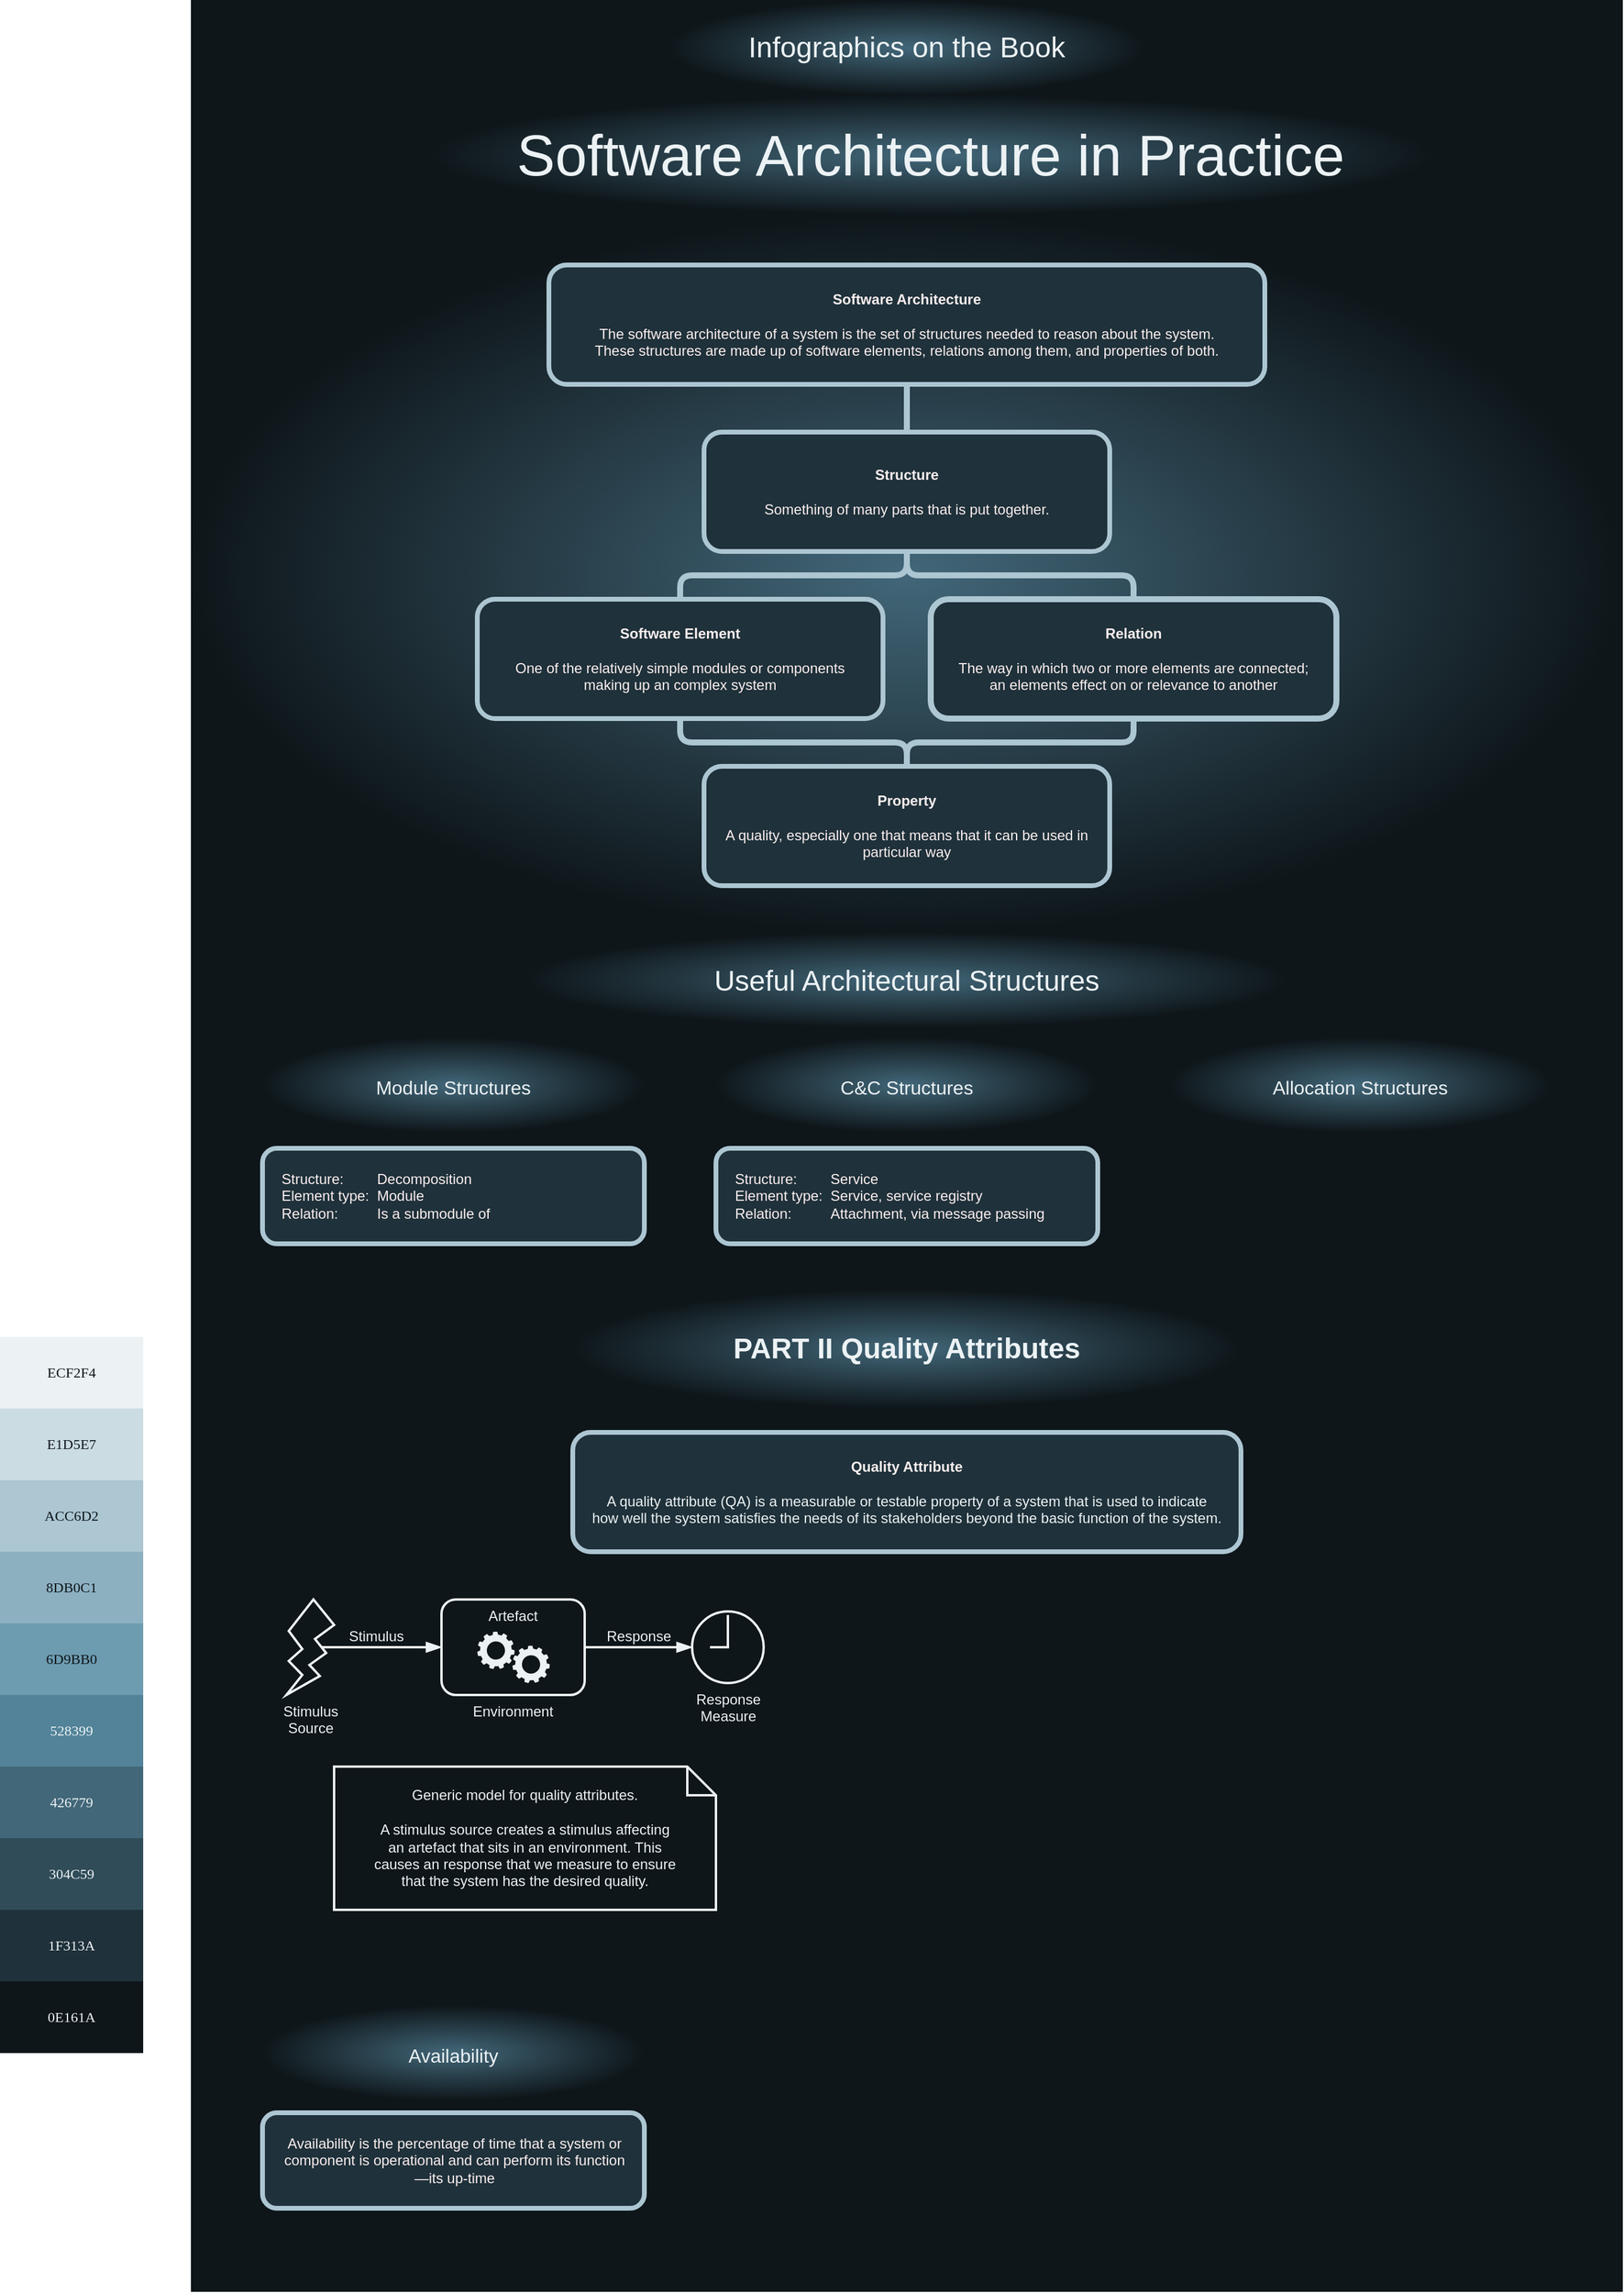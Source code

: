 <mxfile version="20.7.4" type="device" pages="2"><diagram id="Tl8EyKqn9AWBcHzm1Ebz" name="Page-1"><mxGraphModel dx="3772" dy="1501" grid="1" gridSize="10" guides="1" tooltips="1" connect="1" arrows="1" fold="1" page="1" pageScale="1" pageWidth="1200" pageHeight="1920" math="0" shadow="0"><root><mxCell id="0"/><mxCell id="1" style="" parent="0"/><mxCell id="aXpVCr31yxQZLpm4aSnv-3" value="" style="rounded=0;whiteSpace=wrap;html=1;fontSize=24;fillColor=#0e161a;strokeColor=none;gradientColor=none;gradientDirection=radial;spacingRight=0;" parent="1" vertex="1"><mxGeometry width="1200" height="1920" as="geometry"/></mxCell><mxCell id="jepFo1zCUj7zO4tO4yCn-3" value="" style="shape=waypoint;fillStyle=solid;size=6;pointerEvents=1;points=[];fillColor=none;resizable=0;rotatable=0;perimeter=centerPerimeter;snapToPoint=1;fontSize=24;strokeColor=none;rounded=0;" parent="1" vertex="1"><mxGeometry x="60" y="180" width="40" height="40" as="geometry"/></mxCell><mxCell id="WYTg98PxJos3cVmtzzFm-5" value="" style="rounded=0;whiteSpace=wrap;html=1;labelBackgroundColor=#1f313a;fontSize=16;fontColor=#FCEFEF;strokeColor=none;gradientColor=#0e161a;fillColor=#426779;gradientDirection=radial;" parent="1" vertex="1"><mxGeometry y="180" width="1200" height="602" as="geometry"/></mxCell><mxCell id="877aNzt0zall0ifN3jyw-1" value="" style="rounded=0;whiteSpace=wrap;html=1;fontSize=24;fillColor=#426779;strokeColor=none;gradientColor=#0e161a;gradientDirection=radial;" parent="1" vertex="1"><mxGeometry x="280" y="781" width="640" height="80" as="geometry"/></mxCell><mxCell id="877aNzt0zall0ifN3jyw-2" value="" style="group" parent="1" vertex="1" connectable="0"><mxGeometry x="-160" y="1120" width="120" height="600" as="geometry"/></mxCell><mxCell id="thmm6vL4xe2Dxw1daNnv-1" value="ECF2F4" style="rounded=0;whiteSpace=wrap;html=1;gradientColor=none;strokeColor=none;fillColor=#ecf2f4;fontFamily=Consolas;fontColor=#0e161a;" parent="877aNzt0zall0ifN3jyw-2" vertex="1"><mxGeometry width="120" height="60" as="geometry"/></mxCell><mxCell id="thmm6vL4xe2Dxw1daNnv-2" value="E1D5E7" style="rounded=0;whiteSpace=wrap;html=1;gradientColor=none;strokeColor=none;fillColor=#CCDCE3;fontFamily=Consolas;fontColor=#0e161a;" parent="877aNzt0zall0ifN3jyw-2" vertex="1"><mxGeometry y="60" width="120" height="60" as="geometry"/></mxCell><mxCell id="thmm6vL4xe2Dxw1daNnv-3" value="ACC6D2" style="rounded=0;whiteSpace=wrap;html=1;gradientColor=none;strokeColor=none;fillColor=#acc6d2;fontFamily=Consolas;fontColor=#0e161a;" parent="877aNzt0zall0ifN3jyw-2" vertex="1"><mxGeometry y="120" width="120" height="60" as="geometry"/></mxCell><mxCell id="thmm6vL4xe2Dxw1daNnv-4" value="8DB0C1" style="rounded=0;whiteSpace=wrap;html=1;gradientColor=none;fillColor=#8db0c1;strokeColor=none;fontFamily=Consolas;fontColor=#0e161a;" parent="877aNzt0zall0ifN3jyw-2" vertex="1"><mxGeometry y="180" width="120" height="60" as="geometry"/></mxCell><mxCell id="thmm6vL4xe2Dxw1daNnv-5" value="6D9BB0" style="rounded=0;whiteSpace=wrap;html=1;gradientColor=none;fillColor=#6d9bb0;strokeColor=none;fontFamily=Consolas;fontColor=#0e161a;" parent="877aNzt0zall0ifN3jyw-2" vertex="1"><mxGeometry y="240" width="120" height="60" as="geometry"/></mxCell><mxCell id="thmm6vL4xe2Dxw1daNnv-6" value="528399" style="rounded=0;whiteSpace=wrap;html=1;gradientColor=none;fillColor=#528399;strokeColor=none;fontFamily=Consolas;fontColor=#ecf2f4;" parent="877aNzt0zall0ifN3jyw-2" vertex="1"><mxGeometry y="300" width="120" height="60" as="geometry"/></mxCell><mxCell id="thmm6vL4xe2Dxw1daNnv-7" value="426779" style="rounded=0;whiteSpace=wrap;html=1;gradientColor=none;fillColor=#426779;strokeColor=none;fontFamily=Consolas;fontColor=#ecf2f4;" parent="877aNzt0zall0ifN3jyw-2" vertex="1"><mxGeometry y="360" width="120" height="60" as="geometry"/></mxCell><mxCell id="thmm6vL4xe2Dxw1daNnv-8" value="304C59" style="rounded=0;whiteSpace=wrap;html=1;gradientColor=none;fillColor=#304c59;strokeColor=none;fontFamily=Consolas;fontColor=#ecf2f4;" parent="877aNzt0zall0ifN3jyw-2" vertex="1"><mxGeometry y="420" width="120" height="60" as="geometry"/></mxCell><mxCell id="thmm6vL4xe2Dxw1daNnv-9" value="1F313A" style="rounded=0;whiteSpace=wrap;html=1;gradientColor=none;strokeColor=none;fillColor=#1f313a;fontFamily=Consolas;fontColor=#ecf2f4;" parent="877aNzt0zall0ifN3jyw-2" vertex="1"><mxGeometry y="480" width="120" height="60" as="geometry"/></mxCell><mxCell id="thmm6vL4xe2Dxw1daNnv-10" value="0E161A" style="rounded=0;whiteSpace=wrap;html=1;gradientColor=none;fillColor=#0e161a;strokeColor=none;fontFamily=Consolas;fontColor=#ecf2f4;" parent="877aNzt0zall0ifN3jyw-2" vertex="1"><mxGeometry y="540" width="120" height="60" as="geometry"/></mxCell><object label="Content" id="jepFo1zCUj7zO4tO4yCn-15"><mxCell parent="0"/></object><mxCell id="thmm6vL4xe2Dxw1daNnv-11" value="&lt;font color=&quot;#fcefef&quot;&gt;&lt;b&gt;Property&lt;/b&gt;&lt;br&gt;&lt;br&gt;A quality, especially one that means that it can be used in particular way&lt;br&gt;&lt;/font&gt;" style="rounded=1;whiteSpace=wrap;html=1;labelBackgroundColor=#1f313a;fontColor=#ecf2f4;fillColor=#1f313a;strokeColor=#acc6d2;strokeWidth=4;spacing=16;" parent="jepFo1zCUj7zO4tO4yCn-15" vertex="1"><mxGeometry x="430" y="642" width="340" height="100" as="geometry"/></mxCell><mxCell id="thmm6vL4xe2Dxw1daNnv-17" style="edgeStyle=orthogonalEdgeStyle;rounded=1;orthogonalLoop=1;jettySize=auto;html=1;exitX=0.5;exitY=1;exitDx=0;exitDy=0;entryX=0.5;entryY=0;entryDx=0;entryDy=0;strokeColor=#acc6d2;strokeWidth=5;fontSize=12;fontColor=#acc6d2;endArrow=none;endFill=0;" parent="jepFo1zCUj7zO4tO4yCn-15" source="thmm6vL4xe2Dxw1daNnv-12" target="thmm6vL4xe2Dxw1daNnv-11" edge="1"><mxGeometry relative="1" as="geometry"/></mxCell><mxCell id="thmm6vL4xe2Dxw1daNnv-12" value="&lt;font color=&quot;#fcefef&quot;&gt;&lt;b&gt;Software Element&lt;/b&gt;&lt;br&gt;&lt;br&gt;One of the relatively simple modules or components making up an complex system&lt;br&gt;&lt;/font&gt;" style="rounded=1;whiteSpace=wrap;html=1;labelBackgroundColor=#1f313a;fontColor=#ecf2f4;fillColor=#1f313a;strokeColor=#acc6d2;strokeWidth=4;spacing=16;" parent="jepFo1zCUj7zO4tO4yCn-15" vertex="1"><mxGeometry x="240" y="502" width="340" height="100" as="geometry"/></mxCell><mxCell id="thmm6vL4xe2Dxw1daNnv-18" style="edgeStyle=orthogonalEdgeStyle;rounded=1;orthogonalLoop=1;jettySize=auto;html=1;exitX=0.5;exitY=1;exitDx=0;exitDy=0;strokeColor=#acc6d2;strokeWidth=5;fontSize=12;fontColor=#acc6d2;endArrow=none;endFill=0;entryX=0.5;entryY=0;entryDx=0;entryDy=0;" parent="jepFo1zCUj7zO4tO4yCn-15" source="thmm6vL4xe2Dxw1daNnv-13" target="thmm6vL4xe2Dxw1daNnv-11" edge="1"><mxGeometry relative="1" as="geometry"><mxPoint x="600" y="572" as="targetPoint"/></mxGeometry></mxCell><mxCell id="thmm6vL4xe2Dxw1daNnv-13" value="&lt;font color=&quot;#fcefef&quot;&gt;&lt;b&gt;Relation&lt;/b&gt;&lt;br&gt;&lt;br&gt;The way in which two or more elements are connected; an elements effect on or relevance to another&lt;br&gt;&lt;/font&gt;" style="rounded=1;whiteSpace=wrap;html=1;labelBackgroundColor=#1f313a;fontColor=#ecf2f4;fillColor=#1f313a;strokeColor=#acc6d2;strokeWidth=5;spacing=16;" parent="jepFo1zCUj7zO4tO4yCn-15" vertex="1"><mxGeometry x="620" y="502" width="340" height="100" as="geometry"/></mxCell><mxCell id="thmm6vL4xe2Dxw1daNnv-15" style="edgeStyle=orthogonalEdgeStyle;rounded=1;orthogonalLoop=1;jettySize=auto;html=1;exitX=0.5;exitY=1;exitDx=0;exitDy=0;fontSize=12;fontColor=#acc6d2;entryX=0.5;entryY=0;entryDx=0;entryDy=0;strokeWidth=5;endArrow=none;endFill=0;strokeColor=#acc6d2;" parent="jepFo1zCUj7zO4tO4yCn-15" source="S3n8LBZOr_PDo-_3qlgw-3" target="thmm6vL4xe2Dxw1daNnv-12" edge="1"><mxGeometry relative="1" as="geometry"/></mxCell><mxCell id="thmm6vL4xe2Dxw1daNnv-16" style="edgeStyle=orthogonalEdgeStyle;rounded=1;orthogonalLoop=1;jettySize=auto;html=1;exitX=0.5;exitY=1;exitDx=0;exitDy=0;entryX=0.5;entryY=0;entryDx=0;entryDy=0;fontSize=12;fontColor=#acc6d2;endArrow=none;endFill=0;strokeWidth=5;strokeColor=#acc6d2;" parent="jepFo1zCUj7zO4tO4yCn-15" source="S3n8LBZOr_PDo-_3qlgw-3" target="thmm6vL4xe2Dxw1daNnv-13" edge="1"><mxGeometry relative="1" as="geometry"/></mxCell><mxCell id="S3n8LBZOr_PDo-_3qlgw-4" style="edgeStyle=orthogonalEdgeStyle;rounded=0;orthogonalLoop=1;jettySize=auto;html=1;exitX=0.5;exitY=1;exitDx=0;exitDy=0;entryX=0.5;entryY=0;entryDx=0;entryDy=0;startArrow=none;startFill=0;endArrow=none;endFill=0;strokeColor=#acc6d2;strokeWidth=5;" parent="jepFo1zCUj7zO4tO4yCn-15" source="thmm6vL4xe2Dxw1daNnv-14" target="S3n8LBZOr_PDo-_3qlgw-3" edge="1"><mxGeometry relative="1" as="geometry"/></mxCell><mxCell id="thmm6vL4xe2Dxw1daNnv-14" value="&lt;font color=&quot;#fcefef&quot;&gt;&lt;b&gt;Software Architecture&lt;/b&gt;&lt;br&gt;&lt;br&gt;The software architecture of a system is the set of structures needed to reason about the system.&lt;br&gt;These structures are made up of software elements, relations among them, and properties of both.&lt;br&gt;&lt;/font&gt;" style="rounded=1;whiteSpace=wrap;html=1;labelBackgroundColor=#1f313a;fontColor=#ecf2f4;fillColor=#1f313a;strokeColor=#acc6d2;strokeWidth=4;spacing=17;" parent="jepFo1zCUj7zO4tO4yCn-15" vertex="1"><mxGeometry x="300" y="222" width="600" height="100" as="geometry"/></mxCell><mxCell id="S3n8LBZOr_PDo-_3qlgw-3" value="&lt;font color=&quot;#fcefef&quot;&gt;&lt;b&gt;Structure&lt;/b&gt;&lt;br&gt;&lt;br&gt;Something of many parts that is put together.&lt;br&gt;&lt;/font&gt;" style="rounded=1;whiteSpace=wrap;html=1;labelBackgroundColor=#1f313a;fontColor=#ecf2f4;fillColor=#1f313a;strokeColor=#acc6d2;strokeWidth=4;spacing=16;" parent="jepFo1zCUj7zO4tO4yCn-15" vertex="1"><mxGeometry x="430" y="362" width="340" height="100" as="geometry"/></mxCell><mxCell id="877aNzt0zall0ifN3jyw-4" value="&lt;span style=&quot;font-size: 24px;&quot;&gt;Useful Architectural Structures&lt;/span&gt;" style="text;html=1;strokeColor=none;fillColor=none;align=center;verticalAlign=middle;whiteSpace=wrap;rounded=0;fontSize=16;fontColor=#ecf2f4;" parent="jepFo1zCUj7zO4tO4yCn-15" vertex="1"><mxGeometry x="280" y="802" width="640" height="40" as="geometry"/></mxCell><mxCell id="aXpVCr31yxQZLpm4aSnv-13" value="&lt;div style=&quot;&quot;&gt;&lt;span style=&quot;color: rgb(252, 239, 239);&quot;&gt;Structure:&lt;span style=&quot;white-space: pre;&quot;&gt;&#9;&lt;/span&gt;Decomposition&lt;/span&gt;&lt;/div&gt;&lt;div style=&quot;&quot;&gt;&lt;span style=&quot;color: rgb(252, 239, 239);&quot;&gt;Element type:&lt;span style=&quot;white-space: pre;&quot;&gt;&#9;&lt;/span&gt;Module&lt;/span&gt;&lt;/div&gt;&lt;div style=&quot;&quot;&gt;&lt;span style=&quot;color: rgb(252, 239, 239);&quot;&gt;Relation:&lt;span style=&quot;white-space: pre;&quot;&gt;&#9;&lt;/span&gt;&lt;span style=&quot;white-space: pre;&quot;&gt;&#9;&lt;/span&gt;Is a submodule of&lt;/span&gt;&lt;/div&gt;" style="rounded=1;whiteSpace=wrap;html=1;labelBackgroundColor=#1f313a;fontColor=#ecf2f4;fillColor=#1f313a;strokeColor=#acc6d2;strokeWidth=4;spacing=16;align=left;" parent="jepFo1zCUj7zO4tO4yCn-15" vertex="1"><mxGeometry x="60" y="962" width="320" height="80" as="geometry"/></mxCell><mxCell id="Cc9Vc-YKJtS8GphAqWKJ-3" value="&lt;font color=&quot;#ecf2f4&quot; style=&quot;font-size: 24px;&quot;&gt;Infographics on the Book&lt;/font&gt;" style="rounded=0;whiteSpace=wrap;html=1;fontSize=16;fillColor=#426779;strokeColor=none;gradientColor=#0e161a;gradientDirection=radial;" parent="jepFo1zCUj7zO4tO4yCn-15" vertex="1"><mxGeometry x="400" width="400" height="80" as="geometry"/></mxCell><mxCell id="Cc9Vc-YKJtS8GphAqWKJ-4" value="&lt;font color=&quot;#ecf2f4&quot; style=&quot;font-size: 48px;&quot;&gt;Software Architecture in Practice&lt;/font&gt;" style="rounded=0;whiteSpace=wrap;html=1;fontSize=24;fillColor=#426779;strokeColor=none;gradientColor=#0e161a;gradientDirection=radial;" parent="jepFo1zCUj7zO4tO4yCn-15" vertex="1"><mxGeometry x="200" y="80" width="840" height="100" as="geometry"/></mxCell><mxCell id="Cc9Vc-YKJtS8GphAqWKJ-5" value="&lt;div style=&quot;&quot;&gt;&lt;span style=&quot;color: rgb(252, 239, 239);&quot;&gt;Structure:&lt;span style=&quot;white-space: pre;&quot;&gt;&#9;&lt;/span&gt;Service&lt;/span&gt;&lt;/div&gt;&lt;div style=&quot;&quot;&gt;&lt;span style=&quot;color: rgb(252, 239, 239);&quot;&gt;Element type:&lt;span style=&quot;white-space: pre;&quot;&gt;&#9;&lt;/span&gt;Service, service registry&lt;/span&gt;&lt;/div&gt;&lt;div style=&quot;&quot;&gt;&lt;span style=&quot;color: rgb(252, 239, 239);&quot;&gt;Relation:&lt;span style=&quot;white-space: pre;&quot;&gt;&#9;&lt;/span&gt;&lt;span style=&quot;white-space: pre;&quot;&gt;&#9;&lt;/span&gt;Attachment, via message passing&lt;/span&gt;&lt;/div&gt;" style="rounded=1;whiteSpace=wrap;html=1;labelBackgroundColor=#1f313a;fontColor=#ecf2f4;fillColor=#1f313a;strokeColor=#acc6d2;strokeWidth=4;spacing=16;align=left;" parent="jepFo1zCUj7zO4tO4yCn-15" vertex="1"><mxGeometry x="440" y="962" width="320" height="80" as="geometry"/></mxCell><mxCell id="ttq8l5FPisZO3FjhBMH2-5" value="&lt;font color=&quot;#fcefef&quot;&gt;&lt;b&gt;Quality Attribute&lt;/b&gt;&lt;br&gt;&lt;br&gt;&lt;/font&gt;A quality attribute (QA) is a measurable or testable property of a system that is used to indicate how well the system satisfies the needs of its stakeholders beyond the basic function of the system.&lt;font color=&quot;#fcefef&quot;&gt;&lt;br&gt;&lt;/font&gt;" style="rounded=1;whiteSpace=wrap;html=1;labelBackgroundColor=#1f313a;fontColor=#ecf2f4;fillColor=#1f313a;strokeColor=#acc6d2;strokeWidth=4;spacing=17;" parent="jepFo1zCUj7zO4tO4yCn-15" vertex="1"><mxGeometry x="320" y="1200" width="560" height="100" as="geometry"/></mxCell><mxCell id="ttq8l5FPisZO3FjhBMH2-6" value="&lt;font color=&quot;#ecf2f4&quot; style=&quot;font-size: 24px;&quot;&gt;&lt;b&gt;PART II Quality Attributes&lt;/b&gt;&lt;/font&gt;" style="rounded=0;whiteSpace=wrap;html=1;fontSize=24;fillColor=#426779;strokeColor=none;gradientColor=#0e161a;gradientDirection=radial;" parent="jepFo1zCUj7zO4tO4yCn-15" vertex="1"><mxGeometry x="320" y="1080" width="560" height="100" as="geometry"/></mxCell><mxCell id="ttq8l5FPisZO3FjhBMH2-7" value="&lt;font style=&quot;font-size: 16px;&quot;&gt;Module Structures&lt;/font&gt;" style="rounded=0;whiteSpace=wrap;html=1;fontSize=24;fillColor=#426779;strokeColor=none;gradientColor=#0e161a;gradientDirection=radial;fontColor=#ECF2F4;" parent="jepFo1zCUj7zO4tO4yCn-15" vertex="1"><mxGeometry x="60" y="869" width="320" height="80" as="geometry"/></mxCell><mxCell id="ttq8l5FPisZO3FjhBMH2-8" value="&lt;font style=&quot;font-size: 16px;&quot;&gt;C&amp;amp;C Structures&lt;/font&gt;" style="rounded=0;whiteSpace=wrap;html=1;fontSize=24;fillColor=#426779;strokeColor=none;gradientColor=#0e161a;gradientDirection=radial;fontColor=#ECF2F4;" parent="jepFo1zCUj7zO4tO4yCn-15" vertex="1"><mxGeometry x="440" y="869" width="320" height="80" as="geometry"/></mxCell><mxCell id="ttq8l5FPisZO3FjhBMH2-9" value="&lt;font style=&quot;font-size: 16px;&quot;&gt;Allocation Structures&lt;/font&gt;" style="rounded=0;whiteSpace=wrap;html=1;fontSize=24;fillColor=#426779;strokeColor=none;gradientColor=#0e161a;gradientDirection=radial;fontColor=#ECF2F4;" parent="jepFo1zCUj7zO4tO4yCn-15" vertex="1"><mxGeometry x="820" y="869" width="320" height="80" as="geometry"/></mxCell><mxCell id="W4LNahlpxByJz7sHMxKV-12" value="" style="group" parent="jepFo1zCUj7zO4tO4yCn-15" vertex="1" connectable="0"><mxGeometry x="80" y="1340" width="400" height="109" as="geometry"/></mxCell><mxCell id="W4LNahlpxByJz7sHMxKV-1" value="Response&lt;br style=&quot;font-size: 12px;&quot;&gt;Measure" style="html=1;verticalLabelPosition=bottom;align=center;labelBackgroundColor=none;verticalAlign=top;strokeWidth=2;strokeColor=#ecf2f4;shadow=0;dashed=0;shape=mxgraph.ios7.icons.clock;fillColor=#0e161a;fontColor=#ecf2f4;fontSize=12;" parent="W4LNahlpxByJz7sHMxKV-12" vertex="1"><mxGeometry x="340" y="10" width="60" height="60" as="geometry"/></mxCell><mxCell id="W4LNahlpxByJz7sHMxKV-10" value="" style="group;fontSize=12;" parent="W4LNahlpxByJz7sHMxKV-12" vertex="1" connectable="0"><mxGeometry x="130" width="120" height="109" as="geometry"/></mxCell><mxCell id="DfGjv0t0ARPzQbXORjNF-14" value="Environment" style="text;html=1;strokeColor=none;fillColor=none;align=center;verticalAlign=middle;whiteSpace=wrap;rounded=0;labelBackgroundColor=none;strokeWidth=2;fontColor=#ECF2F4;fontSize=12;" parent="W4LNahlpxByJz7sHMxKV-10" vertex="1"><mxGeometry x="30" y="79" width="60" height="30" as="geometry"/></mxCell><mxCell id="W4LNahlpxByJz7sHMxKV-9" value="" style="group;fontSize=12;" parent="W4LNahlpxByJz7sHMxKV-10" vertex="1" connectable="0"><mxGeometry width="120" height="80" as="geometry"/></mxCell><mxCell id="W4LNahlpxByJz7sHMxKV-7" value="Artefact" style="rounded=1;whiteSpace=wrap;html=1;labelBackgroundColor=none;strokeColor=#ecf2f4;fontColor=#ecf2f4;fillColor=#0e161a;strokeWidth=2;verticalAlign=top;fontSize=12;" parent="W4LNahlpxByJz7sHMxKV-9" vertex="1"><mxGeometry width="120" height="80" as="geometry"/></mxCell><mxCell id="W4LNahlpxByJz7sHMxKV-8" value="" style="group;fontSize=12;" parent="W4LNahlpxByJz7sHMxKV-9" vertex="1" connectable="0"><mxGeometry x="30" y="27" width="60.714" height="43" as="geometry"/></mxCell><mxCell id="W4LNahlpxByJz7sHMxKV-2" value="" style="sketch=0;html=1;aspect=fixed;strokeColor=none;shadow=0;align=center;verticalAlign=top;fillColor=#ecf2f4;shape=mxgraph.gcp2.gear;labelBackgroundColor=none;fontColor=#ecf2f4;fontSize=12;" parent="W4LNahlpxByJz7sHMxKV-8" vertex="1"><mxGeometry width="31.273" height="31.273" as="geometry"/></mxCell><mxCell id="W4LNahlpxByJz7sHMxKV-3" value="" style="sketch=0;html=1;aspect=fixed;strokeColor=none;shadow=0;align=center;verticalAlign=top;fillColor=#ecf2f4;shape=mxgraph.gcp2.gear;labelBackgroundColor=none;fontColor=#ecf2f4;fontSize=12;" parent="W4LNahlpxByJz7sHMxKV-8" vertex="1"><mxGeometry x="29.442" y="11.727" width="31.273" height="31.273" as="geometry"/></mxCell><mxCell id="DfGjv0t0ARPzQbXORjNF-10" value="Stimulus" style="edgeStyle=orthogonalEdgeStyle;rounded=0;orthogonalLoop=1;jettySize=auto;html=1;exitX=0.5;exitY=0.5;exitDx=0;exitDy=0;strokeWidth=2;strokeColor=#ecf2f4;endArrow=blockThin;endFill=1;endSize=8;startSize=8;exitPerimeter=0;labelBackgroundColor=none;fontColor=#ECF2F4;verticalAlign=bottom;entryX=0;entryY=0.5;entryDx=0;entryDy=0;fontSize=12;" parent="W4LNahlpxByJz7sHMxKV-12" source="DfGjv0t0ARPzQbXORjNF-9" target="W4LNahlpxByJz7sHMxKV-7" edge="1"><mxGeometry relative="1" as="geometry"><mxPoint x="60" y="40" as="sourcePoint"/><mxPoint x="100" y="100" as="targetPoint"/></mxGeometry></mxCell><mxCell id="DfGjv0t0ARPzQbXORjNF-13" value="Response" style="edgeStyle=orthogonalEdgeStyle;rounded=0;orthogonalLoop=1;jettySize=auto;html=1;exitX=1;exitY=0.5;exitDx=0;exitDy=0;entryX=0;entryY=0.5;entryDx=0;entryDy=0;entryPerimeter=0;strokeColor=#ecf2f4;strokeWidth=2;fontColor=#ECF2F4;endArrow=blockThin;endFill=1;startSize=8;endSize=8;labelBackgroundColor=none;verticalAlign=bottom;fontSize=12;" parent="W4LNahlpxByJz7sHMxKV-12" source="W4LNahlpxByJz7sHMxKV-7" target="W4LNahlpxByJz7sHMxKV-1" edge="1"><mxGeometry relative="1" as="geometry"><mxPoint x="330" y="40" as="sourcePoint"/><mxPoint x="440" y="40" as="targetPoint"/></mxGeometry></mxCell><mxCell id="DfGjv0t0ARPzQbXORjNF-9" value="&lt;font color=&quot;#ecf2f4&quot; style=&quot;font-size: 12px;&quot;&gt;Stimulus&lt;br style=&quot;font-size: 12px;&quot;&gt;Source&lt;br style=&quot;font-size: 12px;&quot;&gt;&lt;/font&gt;" style="verticalLabelPosition=bottom;verticalAlign=top;html=1;shape=mxgraph.basic.flash;strokeColor=#ecf2f4;strokeWidth=2;fillColor=#0e161a;rotation=0;fontSize=12;" parent="W4LNahlpxByJz7sHMxKV-12" vertex="1"><mxGeometry width="40" height="80" as="geometry"/></mxCell><mxCell id="W4LNahlpxByJz7sHMxKV-13" value="&lt;font style=&quot;font-size: 16px;&quot;&gt;Availability&lt;/font&gt;" style="rounded=0;whiteSpace=wrap;html=1;fontSize=24;fillColor=#426779;strokeColor=none;gradientColor=#0e161a;gradientDirection=radial;fontColor=#ECF2F4;" parent="jepFo1zCUj7zO4tO4yCn-15" vertex="1"><mxGeometry x="60" y="1680" width="320" height="80" as="geometry"/></mxCell><mxCell id="W4LNahlpxByJz7sHMxKV-14" value="&lt;div style=&quot;text-align: center;&quot;&gt;&lt;font color=&quot;#fcefef&quot;&gt;Availability is the percentage of time that a system or component is operational and can perform its function—its up-time&lt;/font&gt;&lt;br&gt;&lt;/div&gt;" style="rounded=1;whiteSpace=wrap;html=1;labelBackgroundColor=#1f313a;fontColor=#ecf2f4;fillColor=#1f313a;strokeColor=#acc6d2;strokeWidth=4;spacing=16;align=left;" parent="jepFo1zCUj7zO4tO4yCn-15" vertex="1"><mxGeometry x="60" y="1770" width="320" height="80" as="geometry"/></mxCell><mxCell id="nPUacRs0QS47D4fk5jyS-2" value="&lt;font color=&quot;#ecf2f4&quot;&gt;Generic model for quality attributes. &lt;br&gt;&lt;br&gt;A stimulus source creates a stimulus affecting an artefact that sits in an environment. This causes an response that we measure to ensure that the system has the desired quality.&lt;/font&gt;" style="shape=note;whiteSpace=wrap;html=1;backgroundOutline=1;darkOpacity=0.05;strokeColor=#ecf2f4;fillColor=#0e161a;strokeWidth=2;verticalAlign=middle;spacing=16;spacingLeft=16;spacingRight=16;spacingTop=0;size=24;" vertex="1" parent="jepFo1zCUj7zO4tO4yCn-15"><mxGeometry x="120" y="1480" width="320" height="120" as="geometry"/></mxCell></root></mxGraphModel></diagram><diagram id="ufrFsp8TVL_b8MxQEaKh" name="Colors"><mxGraphModel dx="1336" dy="844" grid="1" gridSize="10" guides="1" tooltips="1" connect="1" arrows="1" fold="1" page="1" pageScale="1" pageWidth="1200" pageHeight="1920" math="0" shadow="0"><root><mxCell id="0"/><mxCell id="1" parent="0"/><mxCell id="hzxSQwfrp_u7JYMwZUhb-1" value="ECF2F4" style="rounded=0;whiteSpace=wrap;html=1;gradientColor=none;strokeColor=none;fillColor=#ecf2f4;fontFamily=Consolas;fontColor=#0e161a;" parent="1" vertex="1"><mxGeometry x="240" y="320" width="120" height="60" as="geometry"/></mxCell><mxCell id="hzxSQwfrp_u7JYMwZUhb-2" value="E1D5E7" style="rounded=0;whiteSpace=wrap;html=1;gradientColor=none;strokeColor=none;fillColor=#CCDCE3;fontFamily=Consolas;fontColor=#0e161a;" parent="1" vertex="1"><mxGeometry x="240" y="380" width="120" height="60" as="geometry"/></mxCell><mxCell id="hzxSQwfrp_u7JYMwZUhb-3" value="ACC6D2" style="rounded=0;whiteSpace=wrap;html=1;gradientColor=none;strokeColor=none;fillColor=#acc6d2;fontFamily=Consolas;fontColor=#0e161a;" parent="1" vertex="1"><mxGeometry x="240" y="440" width="120" height="60" as="geometry"/></mxCell><mxCell id="hzxSQwfrp_u7JYMwZUhb-4" value="8DB0C1" style="rounded=0;whiteSpace=wrap;html=1;gradientColor=none;fillColor=#8db0c1;strokeColor=none;fontFamily=Consolas;fontColor=#0e161a;" parent="1" vertex="1"><mxGeometry x="240" y="500" width="120" height="60" as="geometry"/></mxCell><mxCell id="hzxSQwfrp_u7JYMwZUhb-5" value="6D9BB0" style="rounded=0;whiteSpace=wrap;html=1;gradientColor=none;fillColor=#6d9bb0;strokeColor=none;fontFamily=Consolas;fontColor=#0e161a;" parent="1" vertex="1"><mxGeometry x="240" y="560" width="120" height="60" as="geometry"/></mxCell><mxCell id="hzxSQwfrp_u7JYMwZUhb-6" value="528399" style="rounded=0;whiteSpace=wrap;html=1;gradientColor=none;fillColor=#528399;strokeColor=none;fontFamily=Consolas;fontColor=#ecf2f4;" parent="1" vertex="1"><mxGeometry x="240" y="620" width="120" height="60" as="geometry"/></mxCell><mxCell id="hzxSQwfrp_u7JYMwZUhb-7" value="426779" style="rounded=0;whiteSpace=wrap;html=1;gradientColor=none;fillColor=#426779;strokeColor=none;fontFamily=Consolas;fontColor=#ecf2f4;" parent="1" vertex="1"><mxGeometry x="240" y="680" width="120" height="60" as="geometry"/></mxCell><mxCell id="hzxSQwfrp_u7JYMwZUhb-8" value="304C59" style="rounded=0;whiteSpace=wrap;html=1;gradientColor=none;fillColor=#304c59;strokeColor=none;fontFamily=Consolas;fontColor=#ecf2f4;" parent="1" vertex="1"><mxGeometry x="240" y="740" width="120" height="60" as="geometry"/></mxCell><mxCell id="hzxSQwfrp_u7JYMwZUhb-9" value="1F313A" style="rounded=0;whiteSpace=wrap;html=1;gradientColor=none;strokeColor=none;fillColor=#1f313a;fontFamily=Consolas;fontColor=#ecf2f4;" parent="1" vertex="1"><mxGeometry x="240" y="800" width="120" height="60" as="geometry"/></mxCell><mxCell id="hzxSQwfrp_u7JYMwZUhb-10" value="0E161A" style="rounded=0;whiteSpace=wrap;html=1;gradientColor=none;fillColor=#0e161a;strokeColor=none;fontFamily=Consolas;fontColor=#ecf2f4;" parent="1" vertex="1"><mxGeometry x="240" y="860" width="120" height="60" as="geometry"/></mxCell></root></mxGraphModel></diagram></mxfile>